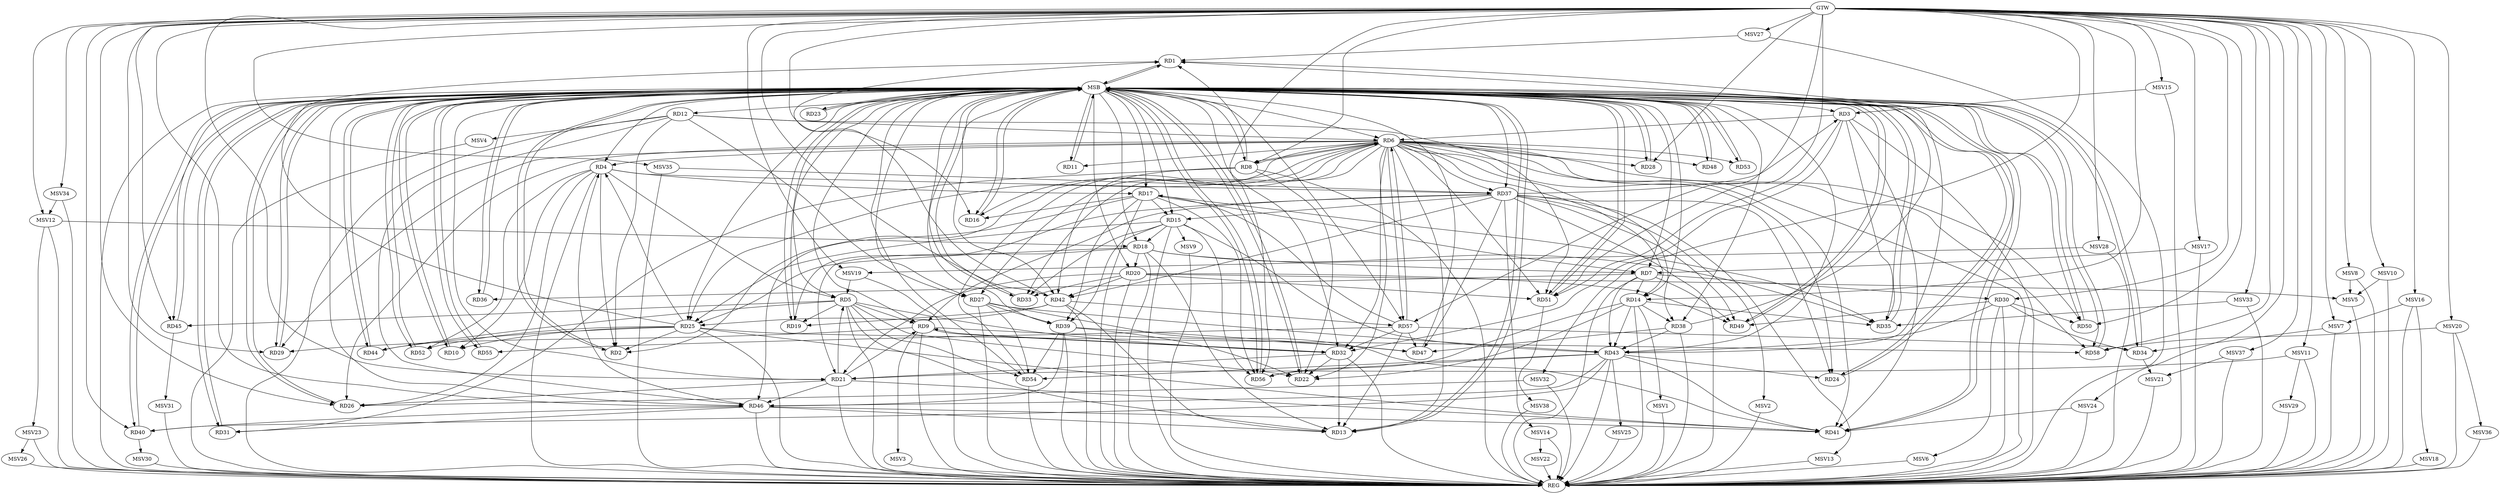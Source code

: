 strict digraph G {
  RD1 [ label="RD1" ];
  RD2 [ label="RD2" ];
  RD3 [ label="RD3" ];
  RD4 [ label="RD4" ];
  RD5 [ label="RD5" ];
  RD6 [ label="RD6" ];
  RD7 [ label="RD7" ];
  RD8 [ label="RD8" ];
  RD9 [ label="RD9" ];
  RD10 [ label="RD10" ];
  RD11 [ label="RD11" ];
  RD12 [ label="RD12" ];
  RD13 [ label="RD13" ];
  RD14 [ label="RD14" ];
  RD15 [ label="RD15" ];
  RD16 [ label="RD16" ];
  RD17 [ label="RD17" ];
  RD18 [ label="RD18" ];
  RD19 [ label="RD19" ];
  RD20 [ label="RD20" ];
  RD21 [ label="RD21" ];
  RD22 [ label="RD22" ];
  RD23 [ label="RD23" ];
  RD24 [ label="RD24" ];
  RD25 [ label="RD25" ];
  RD26 [ label="RD26" ];
  RD27 [ label="RD27" ];
  RD28 [ label="RD28" ];
  RD29 [ label="RD29" ];
  RD30 [ label="RD30" ];
  RD31 [ label="RD31" ];
  RD32 [ label="RD32" ];
  RD33 [ label="RD33" ];
  RD34 [ label="RD34" ];
  RD35 [ label="RD35" ];
  RD36 [ label="RD36" ];
  RD37 [ label="RD37" ];
  RD38 [ label="RD38" ];
  RD39 [ label="RD39" ];
  RD40 [ label="RD40" ];
  RD41 [ label="RD41" ];
  RD42 [ label="RD42" ];
  RD43 [ label="RD43" ];
  RD44 [ label="RD44" ];
  RD45 [ label="RD45" ];
  RD46 [ label="RD46" ];
  RD47 [ label="RD47" ];
  RD48 [ label="RD48" ];
  RD49 [ label="RD49" ];
  RD50 [ label="RD50" ];
  RD51 [ label="RD51" ];
  RD52 [ label="RD52" ];
  RD53 [ label="RD53" ];
  RD54 [ label="RD54" ];
  RD55 [ label="RD55" ];
  RD56 [ label="RD56" ];
  RD57 [ label="RD57" ];
  RD58 [ label="RD58" ];
  GTW [ label="GTW" ];
  REG [ label="REG" ];
  MSB [ label="MSB" ];
  MSV1 [ label="MSV1" ];
  MSV2 [ label="MSV2" ];
  MSV3 [ label="MSV3" ];
  MSV4 [ label="MSV4" ];
  MSV5 [ label="MSV5" ];
  MSV6 [ label="MSV6" ];
  MSV7 [ label="MSV7" ];
  MSV8 [ label="MSV8" ];
  MSV9 [ label="MSV9" ];
  MSV10 [ label="MSV10" ];
  MSV11 [ label="MSV11" ];
  MSV12 [ label="MSV12" ];
  MSV13 [ label="MSV13" ];
  MSV14 [ label="MSV14" ];
  MSV15 [ label="MSV15" ];
  MSV16 [ label="MSV16" ];
  MSV17 [ label="MSV17" ];
  MSV18 [ label="MSV18" ];
  MSV19 [ label="MSV19" ];
  MSV20 [ label="MSV20" ];
  MSV21 [ label="MSV21" ];
  MSV22 [ label="MSV22" ];
  MSV23 [ label="MSV23" ];
  MSV24 [ label="MSV24" ];
  MSV25 [ label="MSV25" ];
  MSV26 [ label="MSV26" ];
  MSV27 [ label="MSV27" ];
  MSV28 [ label="MSV28" ];
  MSV29 [ label="MSV29" ];
  MSV30 [ label="MSV30" ];
  MSV31 [ label="MSV31" ];
  MSV32 [ label="MSV32" ];
  MSV33 [ label="MSV33" ];
  MSV34 [ label="MSV34" ];
  MSV35 [ label="MSV35" ];
  MSV36 [ label="MSV36" ];
  MSV37 [ label="MSV37" ];
  MSV38 [ label="MSV38" ];
  RD8 -> RD1;
  RD25 -> RD1;
  RD38 -> RD1;
  RD42 -> RD1;
  RD43 -> RD1;
  RD4 -> RD2;
  RD12 -> RD2;
  RD25 -> RD2;
  RD3 -> RD6;
  RD3 -> RD32;
  RD3 -> RD35;
  RD37 -> RD3;
  RD3 -> RD41;
  RD3 -> RD51;
  RD4 -> RD5;
  RD6 -> RD4;
  RD4 -> RD10;
  RD4 -> RD17;
  RD25 -> RD4;
  RD4 -> RD26;
  RD4 -> RD37;
  RD46 -> RD4;
  RD4 -> RD52;
  RD5 -> RD9;
  RD5 -> RD13;
  RD5 -> RD19;
  RD21 -> RD5;
  RD5 -> RD22;
  RD5 -> RD32;
  RD5 -> RD44;
  RD5 -> RD45;
  RD5 -> RD54;
  RD8 -> RD6;
  RD12 -> RD6;
  RD6 -> RD13;
  RD6 -> RD24;
  RD6 -> RD25;
  RD6 -> RD26;
  RD6 -> RD32;
  RD6 -> RD38;
  RD6 -> RD41;
  RD6 -> RD50;
  RD6 -> RD51;
  RD54 -> RD6;
  RD57 -> RD6;
  RD7 -> RD14;
  RD17 -> RD7;
  RD18 -> RD7;
  RD7 -> RD30;
  RD7 -> RD36;
  RD7 -> RD43;
  RD7 -> RD49;
  RD8 -> RD22;
  RD8 -> RD31;
  RD8 -> RD42;
  RD21 -> RD9;
  RD9 -> RD29;
  RD9 -> RD32;
  RD32 -> RD9;
  RD37 -> RD9;
  RD9 -> RD47;
  RD25 -> RD10;
  RD12 -> RD27;
  RD12 -> RD46;
  RD12 -> RD51;
  RD18 -> RD13;
  RD32 -> RD13;
  RD42 -> RD13;
  RD46 -> RD13;
  RD57 -> RD13;
  RD14 -> RD22;
  RD14 -> RD35;
  RD14 -> RD38;
  RD14 -> RD43;
  RD14 -> RD56;
  RD17 -> RD15;
  RD15 -> RD18;
  RD15 -> RD25;
  RD15 -> RD33;
  RD37 -> RD15;
  RD15 -> RD39;
  RD15 -> RD43;
  RD15 -> RD56;
  RD17 -> RD16;
  RD17 -> RD35;
  RD17 -> RD39;
  RD17 -> RD46;
  RD17 -> RD56;
  RD57 -> RD17;
  RD18 -> RD20;
  RD18 -> RD21;
  RD18 -> RD25;
  RD18 -> RD35;
  RD37 -> RD19;
  RD42 -> RD19;
  RD20 -> RD21;
  RD20 -> RD33;
  RD20 -> RD42;
  RD20 -> RD49;
  RD20 -> RD51;
  RD21 -> RD26;
  RD32 -> RD21;
  RD21 -> RD41;
  RD21 -> RD46;
  RD32 -> RD22;
  RD39 -> RD22;
  RD37 -> RD24;
  RD43 -> RD24;
  RD25 -> RD41;
  RD42 -> RD25;
  RD25 -> RD44;
  RD25 -> RD52;
  RD25 -> RD58;
  RD27 -> RD39;
  RD27 -> RD41;
  RD27 -> RD43;
  RD27 -> RD54;
  RD30 -> RD34;
  RD30 -> RD43;
  RD30 -> RD49;
  RD30 -> RD50;
  RD46 -> RD31;
  RD57 -> RD32;
  RD57 -> RD34;
  RD37 -> RD42;
  RD37 -> RD47;
  RD37 -> RD49;
  RD38 -> RD43;
  RD38 -> RD47;
  RD39 -> RD46;
  RD39 -> RD47;
  RD39 -> RD54;
  RD43 -> RD40;
  RD46 -> RD40;
  RD43 -> RD41;
  RD46 -> RD41;
  RD42 -> RD57;
  RD43 -> RD46;
  RD43 -> RD54;
  RD43 -> RD56;
  RD57 -> RD47;
  RD57 -> RD55;
  GTW -> RD46;
  GTW -> RD21;
  GTW -> RD42;
  GTW -> RD28;
  GTW -> RD40;
  GTW -> RD14;
  GTW -> RD57;
  GTW -> RD30;
  GTW -> RD58;
  GTW -> RD8;
  GTW -> RD29;
  GTW -> RD56;
  GTW -> RD51;
  GTW -> RD45;
  GTW -> RD16;
  GTW -> RD50;
  GTW -> RD26;
  RD3 -> REG;
  RD4 -> REG;
  RD5 -> REG;
  RD6 -> REG;
  RD7 -> REG;
  RD8 -> REG;
  RD9 -> REG;
  RD12 -> REG;
  RD14 -> REG;
  RD15 -> REG;
  RD17 -> REG;
  RD18 -> REG;
  RD20 -> REG;
  RD21 -> REG;
  RD25 -> REG;
  RD27 -> REG;
  RD30 -> REG;
  RD32 -> REG;
  RD37 -> REG;
  RD38 -> REG;
  RD39 -> REG;
  RD42 -> REG;
  RD43 -> REG;
  RD46 -> REG;
  RD54 -> REG;
  RD1 -> MSB;
  MSB -> RD21;
  MSB -> RD38;
  MSB -> RD44;
  MSB -> REG;
  RD2 -> MSB;
  MSB -> RD4;
  MSB -> RD6;
  MSB -> RD13;
  MSB -> RD15;
  MSB -> RD23;
  MSB -> RD25;
  MSB -> RD28;
  MSB -> RD31;
  MSB -> RD36;
  MSB -> RD39;
  MSB -> RD49;
  MSB -> RD56;
  RD10 -> MSB;
  MSB -> RD1;
  MSB -> RD27;
  MSB -> RD40;
  MSB -> RD57;
  RD11 -> MSB;
  MSB -> RD8;
  MSB -> RD45;
  MSB -> RD46;
  RD13 -> MSB;
  MSB -> RD18;
  MSB -> RD48;
  MSB -> RD55;
  RD16 -> MSB;
  MSB -> RD19;
  MSB -> RD29;
  MSB -> RD51;
  RD19 -> MSB;
  MSB -> RD3;
  MSB -> RD22;
  MSB -> RD26;
  RD22 -> MSB;
  RD23 -> MSB;
  MSB -> RD41;
  RD24 -> MSB;
  MSB -> RD7;
  MSB -> RD17;
  MSB -> RD54;
  RD26 -> MSB;
  MSB -> RD10;
  MSB -> RD16;
  MSB -> RD43;
  MSB -> RD53;
  RD28 -> MSB;
  MSB -> RD5;
  MSB -> RD9;
  MSB -> RD20;
  MSB -> RD24;
  MSB -> RD32;
  RD29 -> MSB;
  MSB -> RD33;
  MSB -> RD37;
  MSB -> RD58;
  RD31 -> MSB;
  RD33 -> MSB;
  MSB -> RD50;
  RD34 -> MSB;
  RD35 -> MSB;
  RD36 -> MSB;
  MSB -> RD14;
  RD40 -> MSB;
  RD41 -> MSB;
  MSB -> RD12;
  RD44 -> MSB;
  MSB -> RD11;
  RD45 -> MSB;
  RD47 -> MSB;
  MSB -> RD34;
  MSB -> RD35;
  RD48 -> MSB;
  RD49 -> MSB;
  RD50 -> MSB;
  RD51 -> MSB;
  RD52 -> MSB;
  RD53 -> MSB;
  MSB -> RD42;
  RD55 -> MSB;
  MSB -> RD52;
  RD56 -> MSB;
  RD58 -> MSB;
  MSB -> RD2;
  RD6 -> RD37;
  RD6 -> RD33;
  RD6 -> RD11;
  RD6 -> RD14;
  RD6 -> RD53;
  RD6 -> RD58;
  RD6 -> RD29;
  RD6 -> RD8;
  RD6 -> RD16;
  RD6 -> RD28;
  RD6 -> RD48;
  RD6 -> RD22;
  RD6 -> RD2;
  RD6 -> RD27;
  RD6 -> RD57;
  RD14 -> MSV1;
  MSV1 -> REG;
  RD37 -> MSV2;
  MSV2 -> REG;
  RD9 -> MSV3;
  MSV3 -> REG;
  RD12 -> MSV4;
  MSV4 -> REG;
  RD20 -> MSV5;
  MSV5 -> REG;
  RD30 -> MSV6;
  MSV6 -> REG;
  MSV7 -> RD34;
  GTW -> MSV7;
  MSV7 -> REG;
  MSV8 -> MSV5;
  GTW -> MSV8;
  MSV8 -> REG;
  RD15 -> MSV9;
  MSV9 -> REG;
  MSV10 -> MSV5;
  GTW -> MSV10;
  MSV10 -> REG;
  MSV11 -> RD21;
  GTW -> MSV11;
  MSV11 -> REG;
  MSV12 -> RD18;
  GTW -> MSV12;
  MSV12 -> REG;
  RD37 -> MSV13;
  MSV13 -> REG;
  RD37 -> MSV14;
  MSV14 -> REG;
  MSV15 -> RD3;
  GTW -> MSV15;
  MSV15 -> REG;
  MSV16 -> MSV7;
  GTW -> MSV16;
  MSV16 -> REG;
  MSV17 -> RD7;
  GTW -> MSV17;
  MSV17 -> REG;
  MSV16 -> MSV18;
  MSV18 -> REG;
  MSV19 -> RD5;
  GTW -> MSV19;
  MSV19 -> REG;
  MSV20 -> RD58;
  GTW -> MSV20;
  MSV20 -> REG;
  RD34 -> MSV21;
  MSV21 -> REG;
  MSV14 -> MSV22;
  MSV22 -> REG;
  MSV12 -> MSV23;
  MSV23 -> REG;
  MSV24 -> RD41;
  GTW -> MSV24;
  MSV24 -> REG;
  RD43 -> MSV25;
  MSV25 -> REG;
  MSV23 -> MSV26;
  MSV26 -> REG;
  MSV27 -> RD1;
  GTW -> MSV27;
  MSV27 -> REG;
  MSV28 -> MSV19;
  GTW -> MSV28;
  MSV28 -> REG;
  MSV11 -> MSV29;
  MSV29 -> REG;
  RD40 -> MSV30;
  MSV30 -> REG;
  RD45 -> MSV31;
  MSV31 -> REG;
  MSV32 -> RD26;
  GTW -> MSV32;
  MSV32 -> REG;
  MSV33 -> RD35;
  GTW -> MSV33;
  MSV33 -> REG;
  MSV34 -> MSV12;
  GTW -> MSV34;
  MSV34 -> REG;
  MSV35 -> RD37;
  GTW -> MSV35;
  MSV35 -> REG;
  MSV20 -> MSV36;
  MSV36 -> REG;
  MSV37 -> MSV21;
  GTW -> MSV37;
  MSV37 -> REG;
  RD51 -> MSV38;
  MSV38 -> REG;
}
